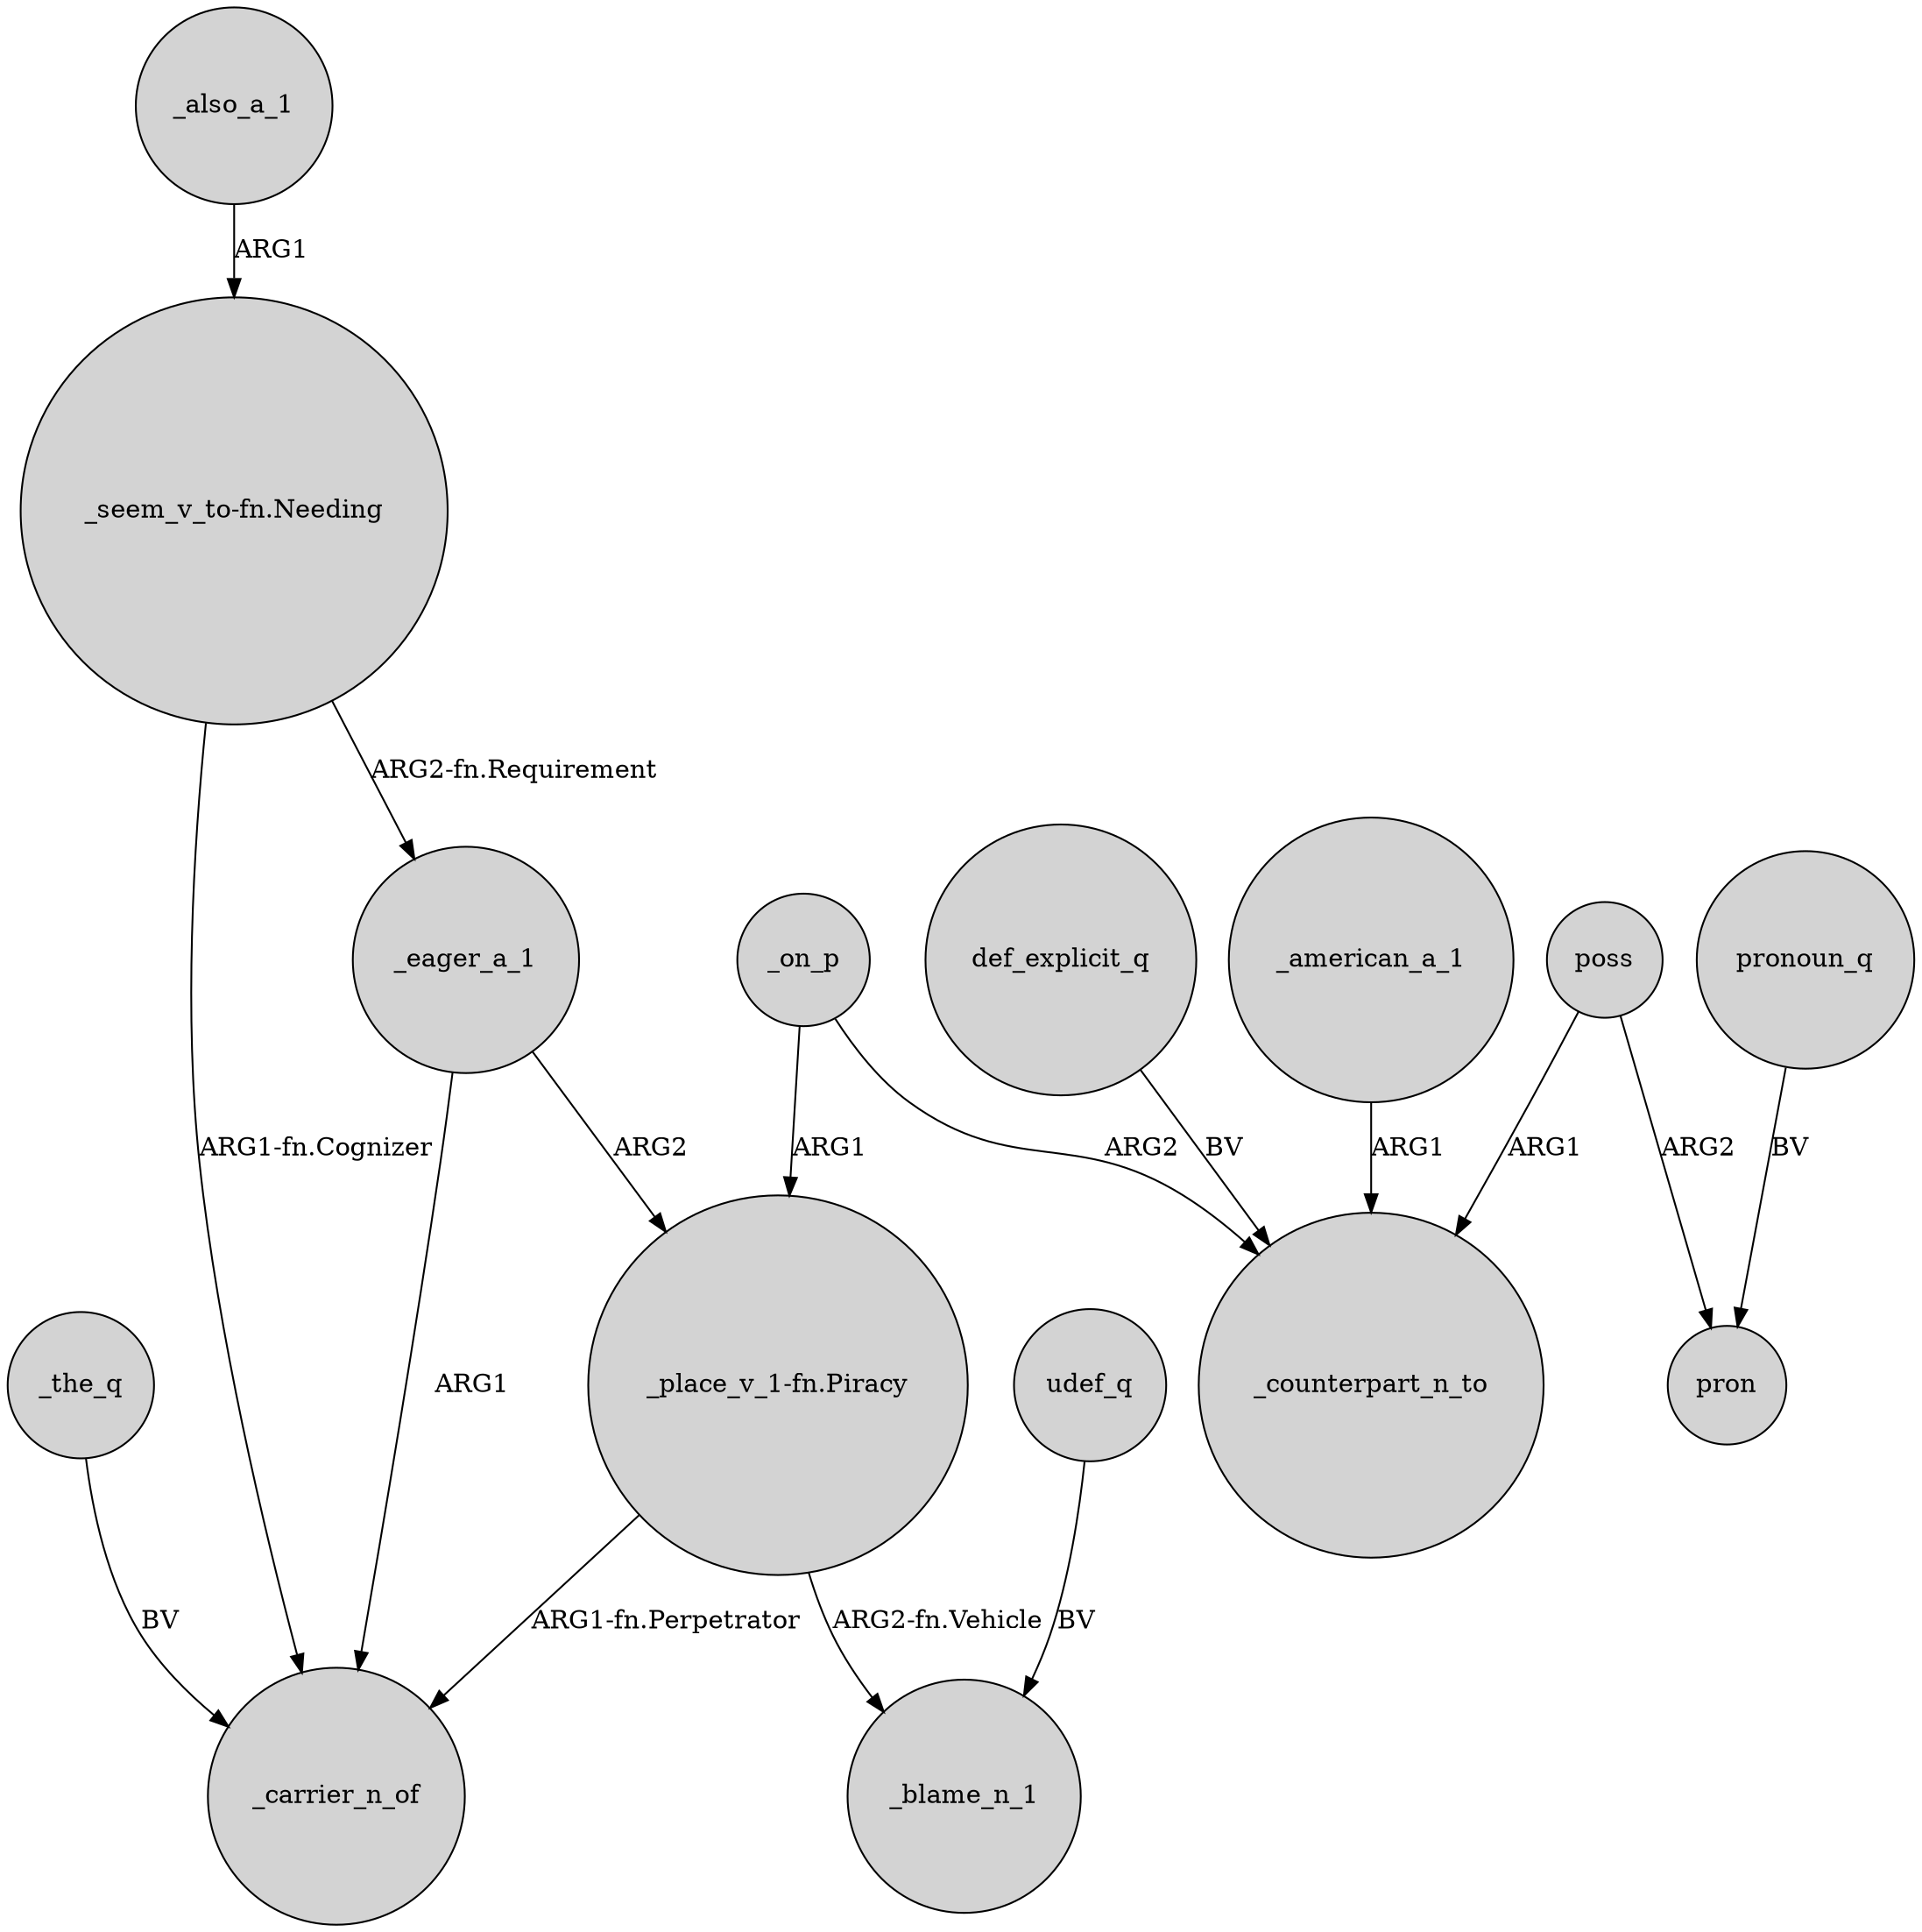 digraph {
	node [shape=circle style=filled]
	_eager_a_1 -> _carrier_n_of [label=ARG1]
	_also_a_1 -> "_seem_v_to-fn.Needing" [label=ARG1]
	_on_p -> _counterpart_n_to [label=ARG2]
	_eager_a_1 -> "_place_v_1-fn.Piracy" [label=ARG2]
	_on_p -> "_place_v_1-fn.Piracy" [label=ARG1]
	_american_a_1 -> _counterpart_n_to [label=ARG1]
	"_place_v_1-fn.Piracy" -> _blame_n_1 [label="ARG2-fn.Vehicle"]
	"_place_v_1-fn.Piracy" -> _carrier_n_of [label="ARG1-fn.Perpetrator"]
	_the_q -> _carrier_n_of [label=BV]
	"_seem_v_to-fn.Needing" -> _eager_a_1 [label="ARG2-fn.Requirement"]
	"_seem_v_to-fn.Needing" -> _carrier_n_of [label="ARG1-fn.Cognizer"]
	pronoun_q -> pron [label=BV]
	udef_q -> _blame_n_1 [label=BV]
	poss -> _counterpart_n_to [label=ARG1]
	def_explicit_q -> _counterpart_n_to [label=BV]
	poss -> pron [label=ARG2]
}
